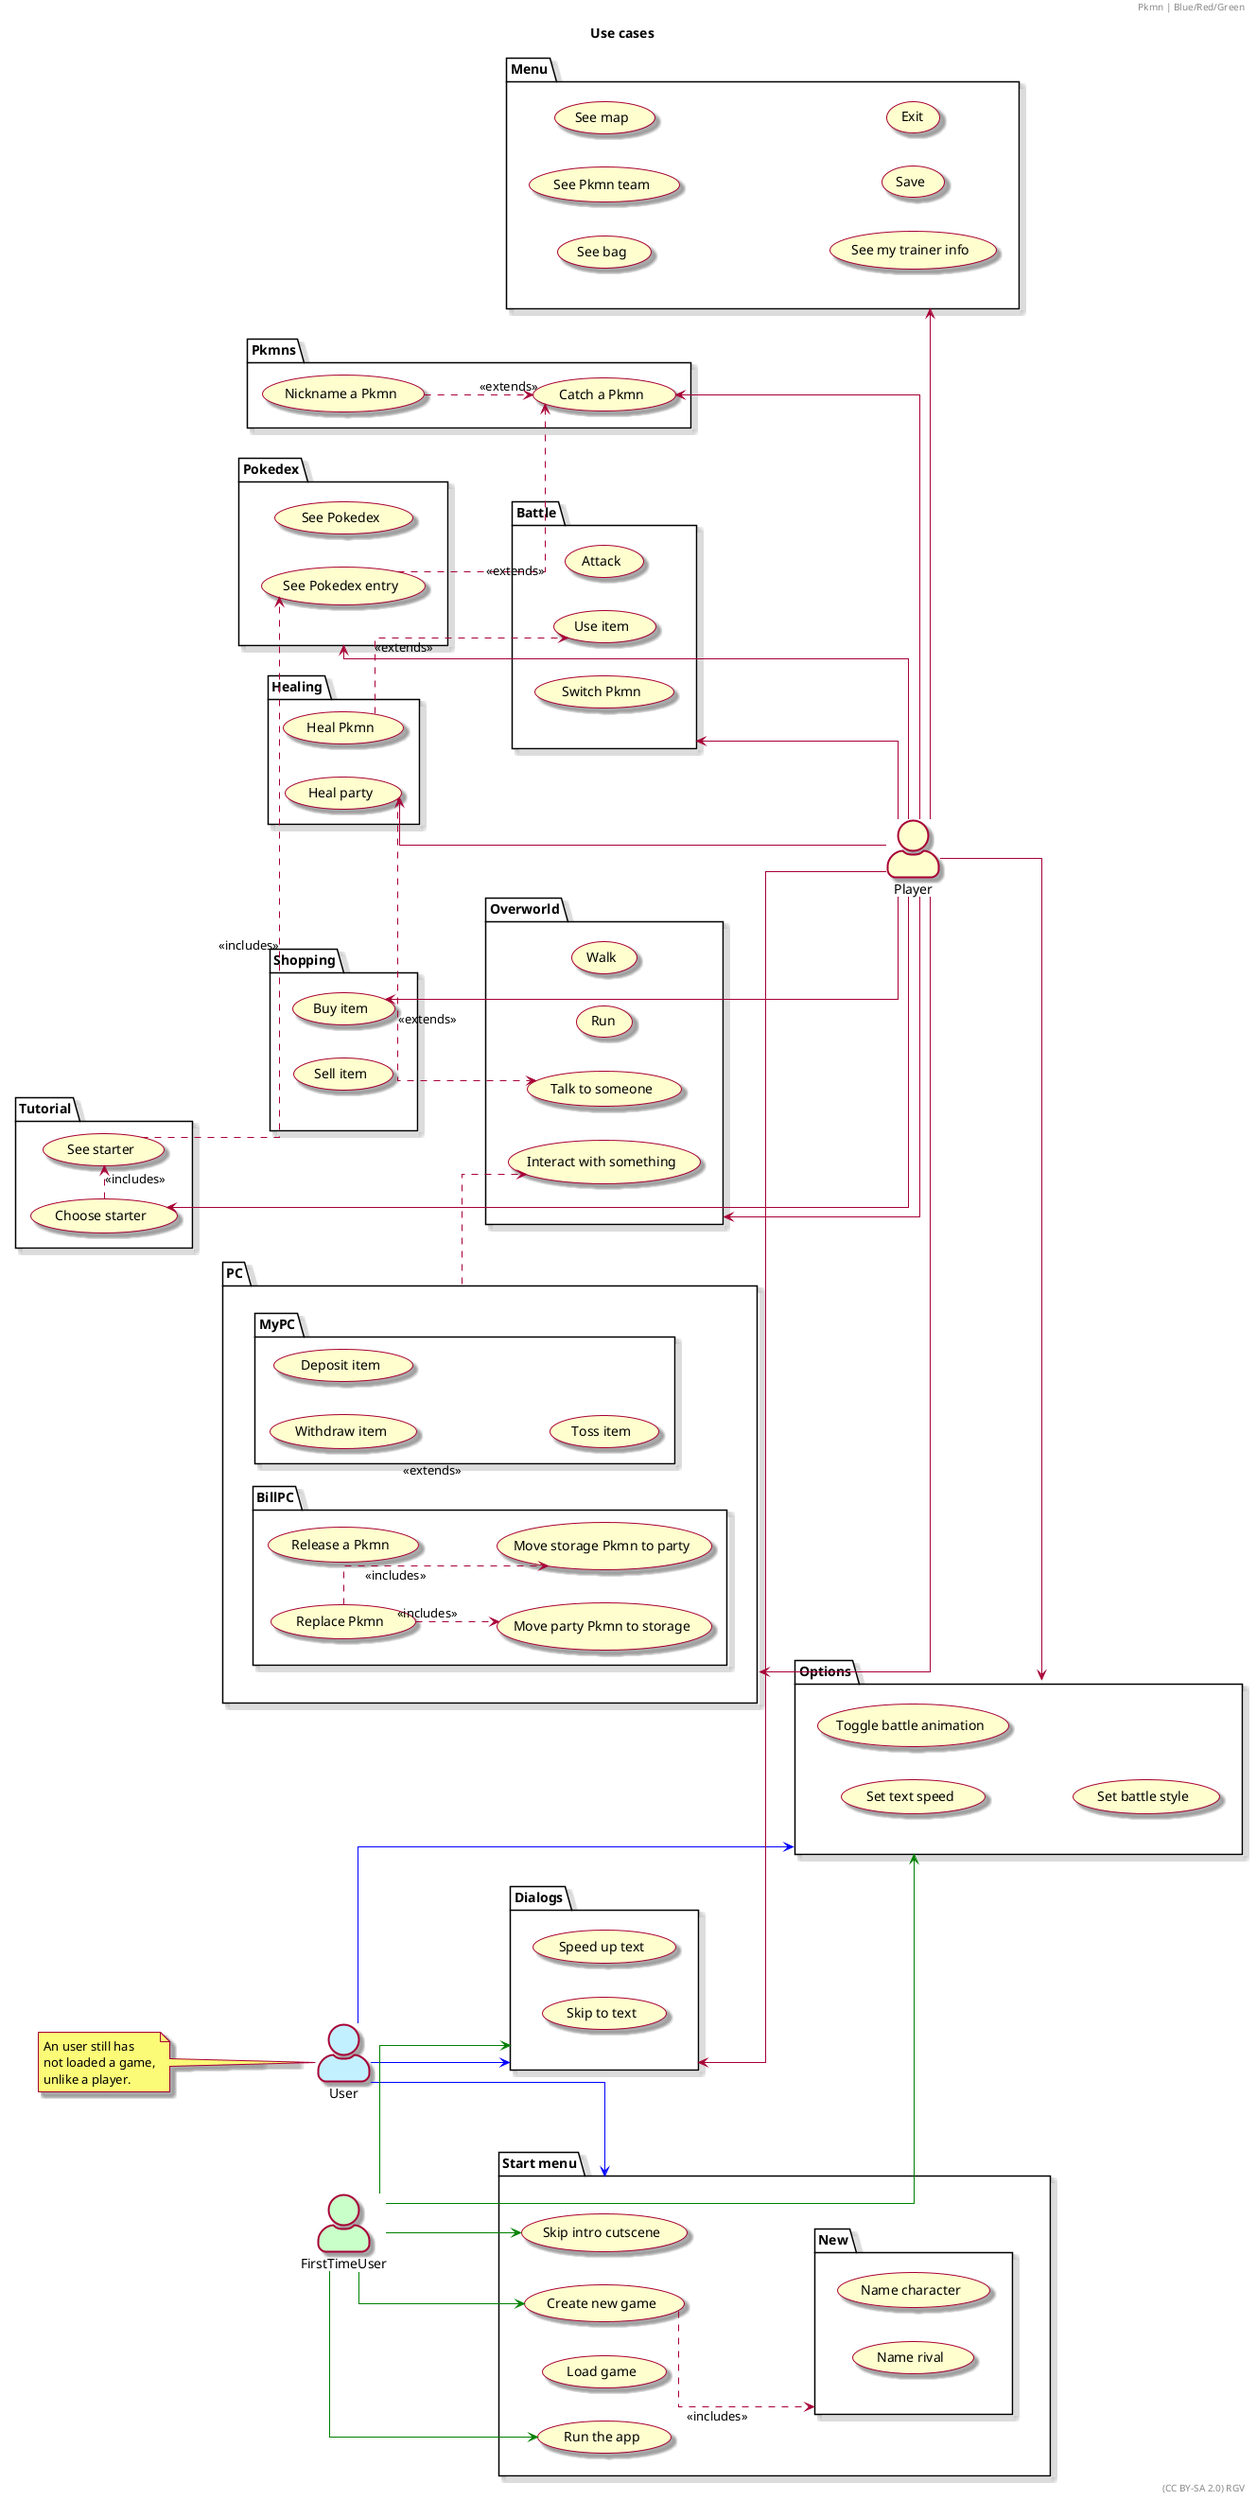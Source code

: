 @startuml
@startuml
skin rose
skinparam actorstyle awesome
left to right direction

title Use cases
header Pkmn | Blue/Red/Green
right footer (CC BY-SA 2.0) RGV
skinparam linetype ortho

actor FirstTimeUser #technology
actor User #application
actor Player

note left of User : An user still has\nnot loaded a game,\nunlike a player.

package "Start menu" as Start{
    (Run the app)
    (Skip intro cutscene)
    (Load game)
    (Create new game)
    
    (Create new game) ..> New : <<includes>>
}

FirstTimeUser --> (Run the app) #green
FirstTimeUser --> (Skip intro cutscene) #green
FirstTimeUser --> (Create new game) #green

User --> Start #blue

package "New game" as New{
    (Name character)
    (Name rival)
}

package Options{
    (Set text speed)
    (Toggle battle animation)
    (Set battle style)
}

FirstTimeUser --> Options #green
User --> Options #blue
Player -> Options

package Overworld{
    (Walk)
    'what about stairs, teleports...?
    (Run)
    (Talk to someone)
    (Interact with something)
}

Player -u-> Overworld
Player -u-> Menu

package Dialogs{
    (Speed up text)
    (Skip to text)
}

Player -u-> Dialogs
User --> Dialogs #blue
FirstTimeUser --> Dialogs #green

package Menu{
    (See bag)
    (See Pkmn team)
    (See map)
    (See my trainer info)
    (Save)
    (Exit)
}

package Shopping{
    (Buy item)
    (Sell item)
}

Player -u-> (Buy item)

package Pokedex{
    (See Pokedex)
    (See Pokedex entry)
}

Player -u-> Pokedex

package PC{
    package MyPC{
        (Withdraw item)
        (Deposit item)
        (Toss item)
        PC ..> (Interact with something) : <<extends>>
    }
    package BillPC{
        (Release a Pkmn)
        
        (Replace Pkmn)
        (Move party Pkmn to storage)
        (Move storage Pkmn to party)
        (Replace Pkmn) ..> (Move party Pkmn to storage) : <<includes>>
        (Replace Pkmn) ..> (Move storage Pkmn to party) : <<includes>>
    }
}

Player -u-> PC

package Tutorial{
    (See starter)
    (Choose starter)
    
    (See starter) ..> (See Pokedex entry) : <<includes>>
    (Choose starter) .> (See starter) : <<includes>>
}

Player -u-> (Choose starter)

package Pkmns{
    (Nickname a Pkmn)
    (Catch a Pkmn)
    
    (Nickname a Pkmn) ..> (Catch a Pkmn) : <<extends>>
    (See Pokedex entry) ..> (Catch a Pkmn) : <<extends>>
}

Player -u-> (Catch a Pkmn)

package Battle{
    (Attack)
    (Use item)
    (Switch Pkmn)
    (Run)
}

Player -u-> Battle

package Healing{
    (Heal Pkmn)
    (Heal Pkmn) ..> (Use item) : <<extends>>
    (Heal party)
    (Heal party) ..> (Talk to someone) : <<extends>>
}

Player -u-> (Heal party)

''''' arrangement tweaks
Shopping .. Overworld #transparent

@enduml